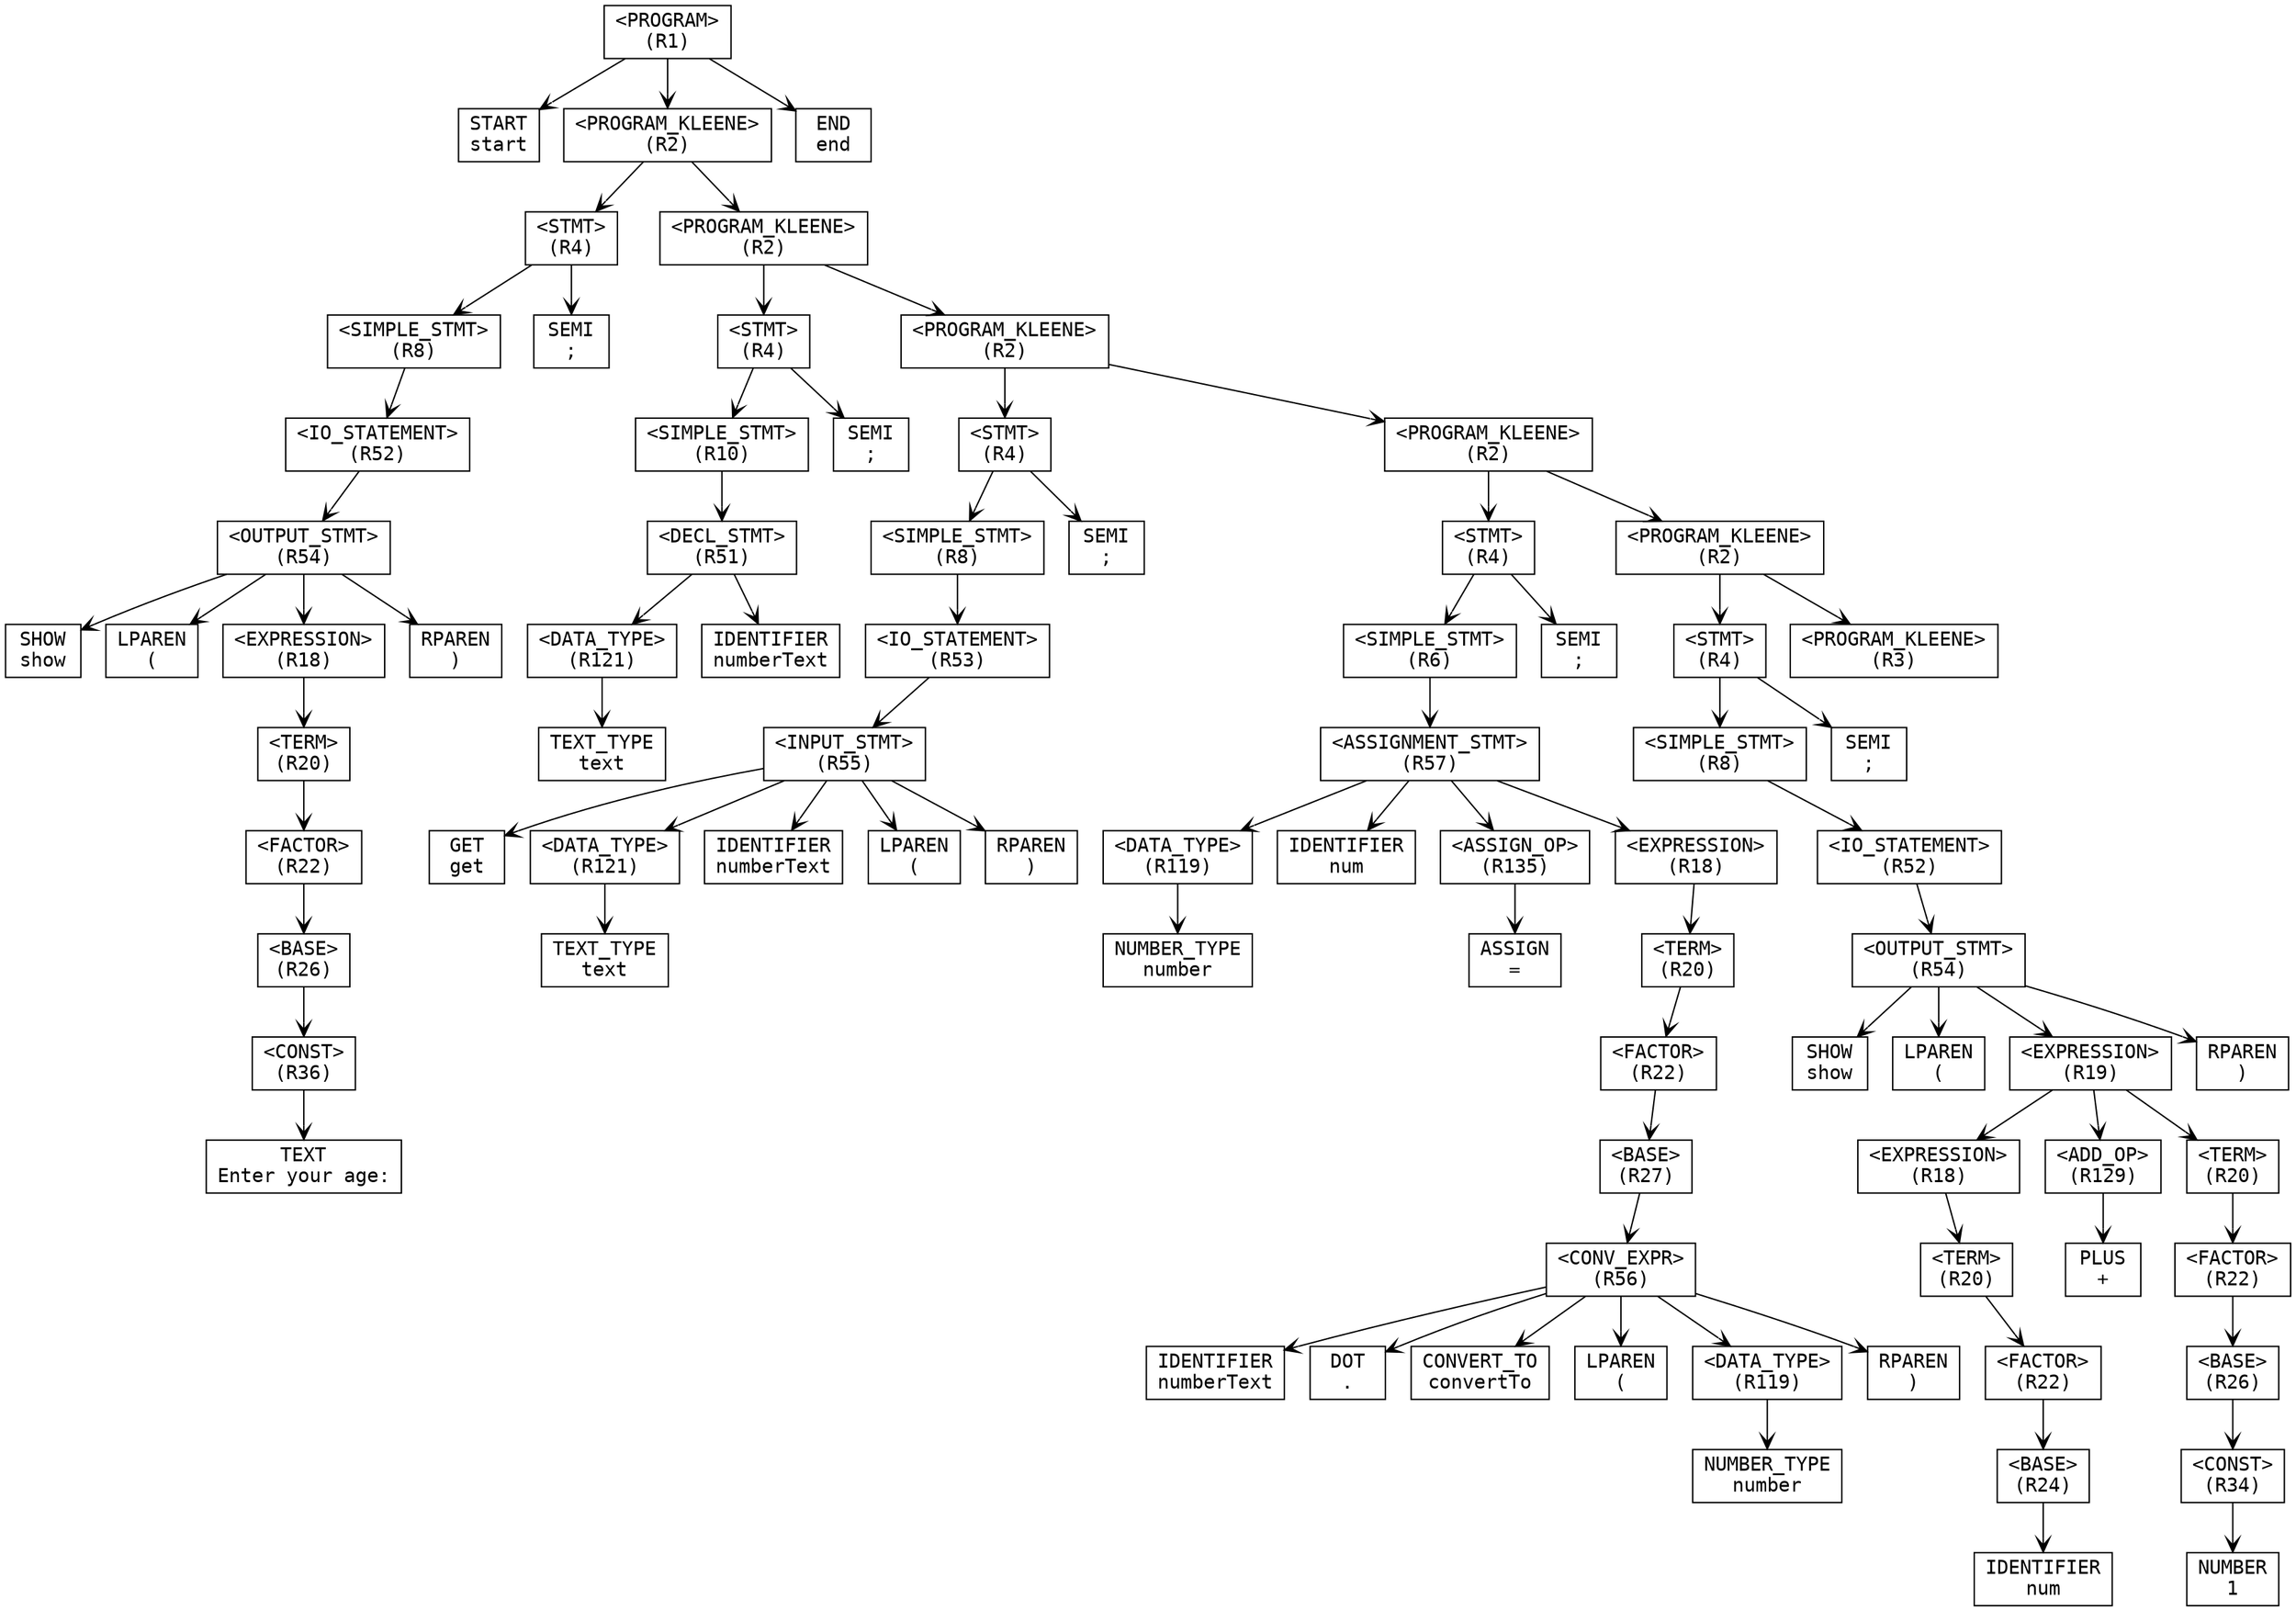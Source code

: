 digraph ParseTree {
  node [shape=box, fontname="Courier"];
  edge [arrowhead=vee];
  n1573505945 [label="<PROGRAM>\n(R1)"];
  n365795596 [label="START\nstart"];
  n1573505945 -> n365795596;
  n1706227733 [label="<PROGRAM_KLEENE>\n(R2)"];
  n445328051 [label="<STMT>\n(R4)"];
  n2083527126 [label="<SIMPLE_STMT>\n(R8)"];
  n937830592 [label="<IO_STATEMENT>\n(R52)"];
  n1172704377 [label="<OUTPUT_STMT>\n(R54)"];
  n117139652 [label="SHOW\nshow"];
  n1172704377 -> n117139652;
  n2054762340 [label="LPAREN\n("];
  n1172704377 -> n2054762340;
  n2095036611 [label="<EXPRESSION>\n(R18)"];
  n154134245 [label="<TERM>\n(R20)"];
  n1422852684 [label="<FACTOR>\n(R22)"];
  n1744704958 [label="<BASE>\n(R26)"];
  n1726394402 [label="<CONST>\n(R36)"];
  n268991189 [label="TEXT\nEnter your age:"];
  n1726394402 -> n268991189;
  n1744704958 -> n1726394402;
  n1422852684 -> n1744704958;
  n154134245 -> n1422852684;
  n2095036611 -> n154134245;
  n1172704377 -> n2095036611;
  n1014614010 [label="RPAREN\n)"];
  n1172704377 -> n1014614010;
  n937830592 -> n1172704377;
  n2083527126 -> n937830592;
  n445328051 -> n2083527126;
  n725444142 [label="SEMI\n;"];
  n445328051 -> n725444142;
  n1706227733 -> n445328051;
  n2022290635 [label="<PROGRAM_KLEENE>\n(R2)"];
  n721729501 [label="<STMT>\n(R4)"];
  n1496376144 [label="<SIMPLE_STMT>\n(R10)"];
  n427618894 [label="<DECL_STMT>\n(R51)"];
  n744895046 [label="<DATA_TYPE>\n(R121)"];
  n584241736 [label="TEXT_TYPE\ntext"];
  n744895046 -> n584241736;
  n427618894 -> n744895046;
  n2082905889 [label="IDENTIFIER\nnumberText"];
  n427618894 -> n2082905889;
  n1496376144 -> n427618894;
  n721729501 -> n1496376144;
  n37153897 [label="SEMI\n;"];
  n721729501 -> n37153897;
  n2022290635 -> n721729501;
  n534714987 [label="<PROGRAM_KLEENE>\n(R2)"];
  n724290378 [label="<STMT>\n(R4)"];
  n1664915097 [label="<SIMPLE_STMT>\n(R8)"];
  n1457285939 [label="<IO_STATEMENT>\n(R53)"];
  n825704385 [label="<INPUT_STMT>\n(R55)"];
  n1152635702 [label="GET\nget"];
  n825704385 -> n1152635702;
  n1136401767 [label="<DATA_TYPE>\n(R121)"];
  n1980523472 [label="TEXT_TYPE\ntext"];
  n1136401767 -> n1980523472;
  n825704385 -> n1136401767;
  n2119013351 [label="IDENTIFIER\nnumberText"];
  n825704385 -> n2119013351;
  n608028027 [label="LPAREN\n("];
  n825704385 -> n608028027;
  n130655166 [label="RPAREN\n)"];
  n825704385 -> n130655166;
  n1457285939 -> n825704385;
  n1664915097 -> n1457285939;
  n724290378 -> n1664915097;
  n315511412 [label="SEMI\n;"];
  n724290378 -> n315511412;
  n534714987 -> n724290378;
  n9316705 [label="<PROGRAM_KLEENE>\n(R2)"];
  n1255289366 [label="<STMT>\n(R4)"];
  n5024929 [label="<SIMPLE_STMT>\n(R6)"];
  n1618023214 [label="<ASSIGNMENT_STMT>\n(R57)"];
  n289794912 [label="<DATA_TYPE>\n(R119)"];
  n1247554012 [label="NUMBER_TYPE\nnumber"];
  n289794912 -> n1247554012;
  n1618023214 -> n289794912;
  n798010770 [label="IDENTIFIER\nnum"];
  n1618023214 -> n798010770;
  n1192244013 [label="<ASSIGN_OP>\n(R135)"];
  n2033245764 [label="ASSIGN\n="];
  n1192244013 -> n2033245764;
  n1618023214 -> n1192244013;
  n1384716919 [label="<EXPRESSION>\n(R18)"];
  n2019545481 [label="<TERM>\n(R20)"];
  n1049627892 [label="<FACTOR>\n(R22)"];
  n1093482396 [label="<BASE>\n(R27)"];
  n1533921132 [label="<CONV_EXPR>\n(R56)"];
  n1563985425 [label="IDENTIFIER\nnumberText"];
  n1533921132 -> n1563985425;
  n1668400878 [label="DOT\n."];
  n1533921132 -> n1668400878;
  n1271434443 [label="CONVERT_TO\nconvertTo"];
  n1533921132 -> n1271434443;
  n2125165689 [label="LPAREN\n("];
  n1533921132 -> n2125165689;
  n1740275123 [label="<DATA_TYPE>\n(R119)"];
  n168919324 [label="NUMBER_TYPE\nnumber"];
  n1740275123 -> n168919324;
  n1533921132 -> n1740275123;
  n95480385 [label="RPAREN\n)"];
  n1533921132 -> n95480385;
  n1093482396 -> n1533921132;
  n1049627892 -> n1093482396;
  n2019545481 -> n1049627892;
  n1384716919 -> n2019545481;
  n1618023214 -> n1384716919;
  n5024929 -> n1618023214;
  n1255289366 -> n5024929;
  n547180082 [label="SEMI\n;"];
  n1255289366 -> n547180082;
  n9316705 -> n1255289366;
  n343861367 [label="<PROGRAM_KLEENE>\n(R2)"];
  n308384389 [label="<STMT>\n(R4)"];
  n276926570 [label="<SIMPLE_STMT>\n(R8)"];
  n1512546454 [label="<IO_STATEMENT>\n(R52)"];
  n972670709 [label="<OUTPUT_STMT>\n(R54)"];
  n655531765 [label="SHOW\nshow"];
  n972670709 -> n655531765;
  n990660797 [label="LPAREN\n("];
  n972670709 -> n990660797;
  n1548250202 [label="<EXPRESSION>\n(R19)"];
  n737269576 [label="<EXPRESSION>\n(R18)"];
  n405213685 [label="<TERM>\n(R20)"];
  n1102572524 [label="<FACTOR>\n(R22)"];
  n1577219388 [label="<BASE>\n(R24)"];
  n2070721059 [label="IDENTIFIER\nnum"];
  n1577219388 -> n2070721059;
  n1102572524 -> n1577219388;
  n405213685 -> n1102572524;
  n737269576 -> n405213685;
  n1548250202 -> n737269576;
  n1533328386 [label="<ADD_OP>\n(R129)"];
  n628282377 [label="PLUS\n+"];
  n1533328386 -> n628282377;
  n1548250202 -> n1533328386;
  n1746206222 [label="<TERM>\n(R20)"];
  n1987552389 [label="<FACTOR>\n(R22)"];
  n143495909 [label="<BASE>\n(R26)"];
  n996986209 [label="<CONST>\n(R34)"];
  n1950855308 [label="NUMBER\n1"];
  n996986209 -> n1950855308;
  n143495909 -> n996986209;
  n1987552389 -> n143495909;
  n1746206222 -> n1987552389;
  n1548250202 -> n1746206222;
  n972670709 -> n1548250202;
  n1063215373 [label="RPAREN\n)"];
  n972670709 -> n1063215373;
  n1512546454 -> n972670709;
  n276926570 -> n1512546454;
  n308384389 -> n276926570;
  n1537328825 [label="SEMI\n;"];
  n308384389 -> n1537328825;
  n343861367 -> n308384389;
  n108732265 [label="<PROGRAM_KLEENE>\n(R3)"];
  n343861367 -> n108732265;
  n9316705 -> n343861367;
  n534714987 -> n9316705;
  n2022290635 -> n534714987;
  n1706227733 -> n2022290635;
  n1573505945 -> n1706227733;
  n1341197562 [label="END\nend"];
  n1573505945 -> n1341197562;
}